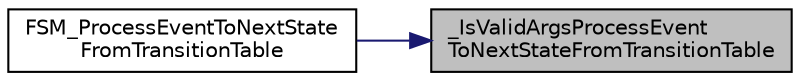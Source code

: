 digraph "_IsValidArgsProcessEventToNextStateFromTransitionTable"
{
 // LATEX_PDF_SIZE
  edge [fontname="Helvetica",fontsize="10",labelfontname="Helvetica",labelfontsize="10"];
  node [fontname="Helvetica",fontsize="10",shape=record];
  rankdir="RL";
  Node1 [label="_IsValidArgsProcessEvent\lToNextStateFromTransitionTable",height=0.2,width=0.4,color="black", fillcolor="grey75", style="filled", fontcolor="black",tooltip="Validates input args for {."];
  Node1 -> Node2 [dir="back",color="midnightblue",fontsize="10",style="solid",fontname="Helvetica"];
  Node2 [label="FSM_ProcessEventToNextState\lFromTransitionTable",height=0.2,width=0.4,color="black", fillcolor="white", style="filled",URL="$fsm_8c.html#a18040196143e2562861fed93c229f0cc",tooltip="Processes an incoming event."];
}
